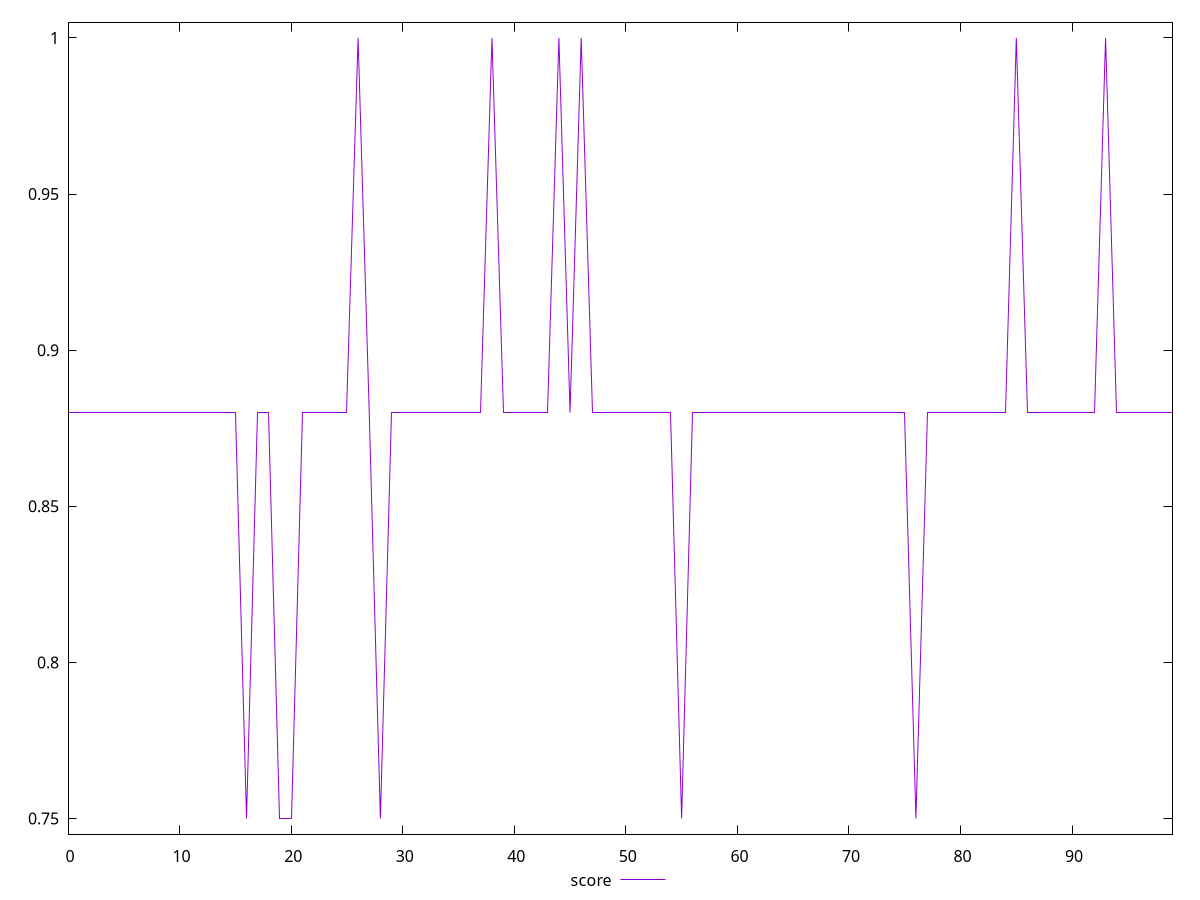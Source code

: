 reset

$score <<EOF
0 0.88
1 0.88
2 0.88
3 0.88
4 0.88
5 0.88
6 0.88
7 0.88
8 0.88
9 0.88
10 0.88
11 0.88
12 0.88
13 0.88
14 0.88
15 0.88
16 0.75
17 0.88
18 0.88
19 0.75
20 0.75
21 0.88
22 0.88
23 0.88
24 0.88
25 0.88
26 1
27 0.88
28 0.75
29 0.88
30 0.88
31 0.88
32 0.88
33 0.88
34 0.88
35 0.88
36 0.88
37 0.88
38 1
39 0.88
40 0.88
41 0.88
42 0.88
43 0.88
44 1
45 0.88
46 1
47 0.88
48 0.88
49 0.88
50 0.88
51 0.88
52 0.88
53 0.88
54 0.88
55 0.75
56 0.88
57 0.88
58 0.88
59 0.88
60 0.88
61 0.88
62 0.88
63 0.88
64 0.88
65 0.88
66 0.88
67 0.88
68 0.88
69 0.88
70 0.88
71 0.88
72 0.88
73 0.88
74 0.88
75 0.88
76 0.75
77 0.88
78 0.88
79 0.88
80 0.88
81 0.88
82 0.88
83 0.88
84 0.88
85 1
86 0.88
87 0.88
88 0.88
89 0.88
90 0.88
91 0.88
92 0.88
93 1
94 0.88
95 0.88
96 0.88
97 0.88
98 0.88
99 0.88
EOF

set key outside below
set xrange [0:99]
set yrange [0.745:1.005]
set trange [0.745:1.005]
set terminal svg size 640, 500 enhanced background rgb 'white'
set output "report_00023_2021-02-20T12:14:57.249Z/unused-css-rules/samples/pages+cached+noadtech/score/values.svg"

plot $score title "score" with line

reset
